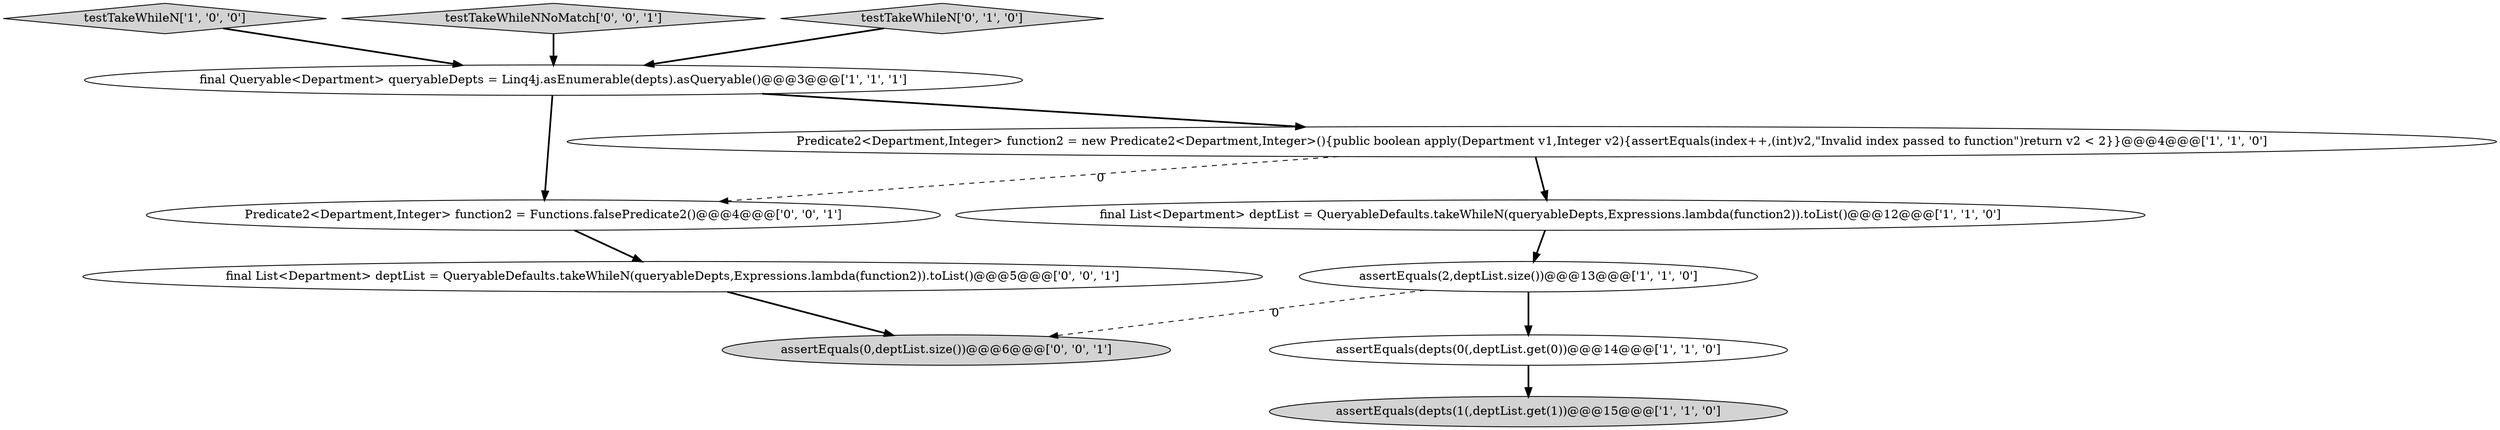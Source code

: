 digraph {
8 [style = filled, label = "Predicate2<Department,Integer> function2 = Functions.falsePredicate2()@@@4@@@['0', '0', '1']", fillcolor = white, shape = ellipse image = "AAA0AAABBB3BBB"];
3 [style = filled, label = "testTakeWhileN['1', '0', '0']", fillcolor = lightgray, shape = diamond image = "AAA0AAABBB1BBB"];
11 [style = filled, label = "testTakeWhileNNoMatch['0', '0', '1']", fillcolor = lightgray, shape = diamond image = "AAA0AAABBB3BBB"];
7 [style = filled, label = "testTakeWhileN['0', '1', '0']", fillcolor = lightgray, shape = diamond image = "AAA0AAABBB2BBB"];
2 [style = filled, label = "final Queryable<Department> queryableDepts = Linq4j.asEnumerable(depts).asQueryable()@@@3@@@['1', '1', '1']", fillcolor = white, shape = ellipse image = "AAA0AAABBB1BBB"];
10 [style = filled, label = "assertEquals(0,deptList.size())@@@6@@@['0', '0', '1']", fillcolor = lightgray, shape = ellipse image = "AAA0AAABBB3BBB"];
5 [style = filled, label = "final List<Department> deptList = QueryableDefaults.takeWhileN(queryableDepts,Expressions.lambda(function2)).toList()@@@12@@@['1', '1', '0']", fillcolor = white, shape = ellipse image = "AAA0AAABBB1BBB"];
6 [style = filled, label = "assertEquals(2,deptList.size())@@@13@@@['1', '1', '0']", fillcolor = white, shape = ellipse image = "AAA0AAABBB1BBB"];
9 [style = filled, label = "final List<Department> deptList = QueryableDefaults.takeWhileN(queryableDepts,Expressions.lambda(function2)).toList()@@@5@@@['0', '0', '1']", fillcolor = white, shape = ellipse image = "AAA0AAABBB3BBB"];
4 [style = filled, label = "Predicate2<Department,Integer> function2 = new Predicate2<Department,Integer>(){public boolean apply(Department v1,Integer v2){assertEquals(index++,(int)v2,\"Invalid index passed to function\")return v2 < 2}}@@@4@@@['1', '1', '0']", fillcolor = white, shape = ellipse image = "AAA0AAABBB1BBB"];
1 [style = filled, label = "assertEquals(depts(1(,deptList.get(1))@@@15@@@['1', '1', '0']", fillcolor = lightgray, shape = ellipse image = "AAA0AAABBB1BBB"];
0 [style = filled, label = "assertEquals(depts(0(,deptList.get(0))@@@14@@@['1', '1', '0']", fillcolor = white, shape = ellipse image = "AAA0AAABBB1BBB"];
6->10 [style = dashed, label="0"];
6->0 [style = bold, label=""];
5->6 [style = bold, label=""];
3->2 [style = bold, label=""];
9->10 [style = bold, label=""];
2->4 [style = bold, label=""];
4->5 [style = bold, label=""];
0->1 [style = bold, label=""];
7->2 [style = bold, label=""];
11->2 [style = bold, label=""];
2->8 [style = bold, label=""];
4->8 [style = dashed, label="0"];
8->9 [style = bold, label=""];
}
